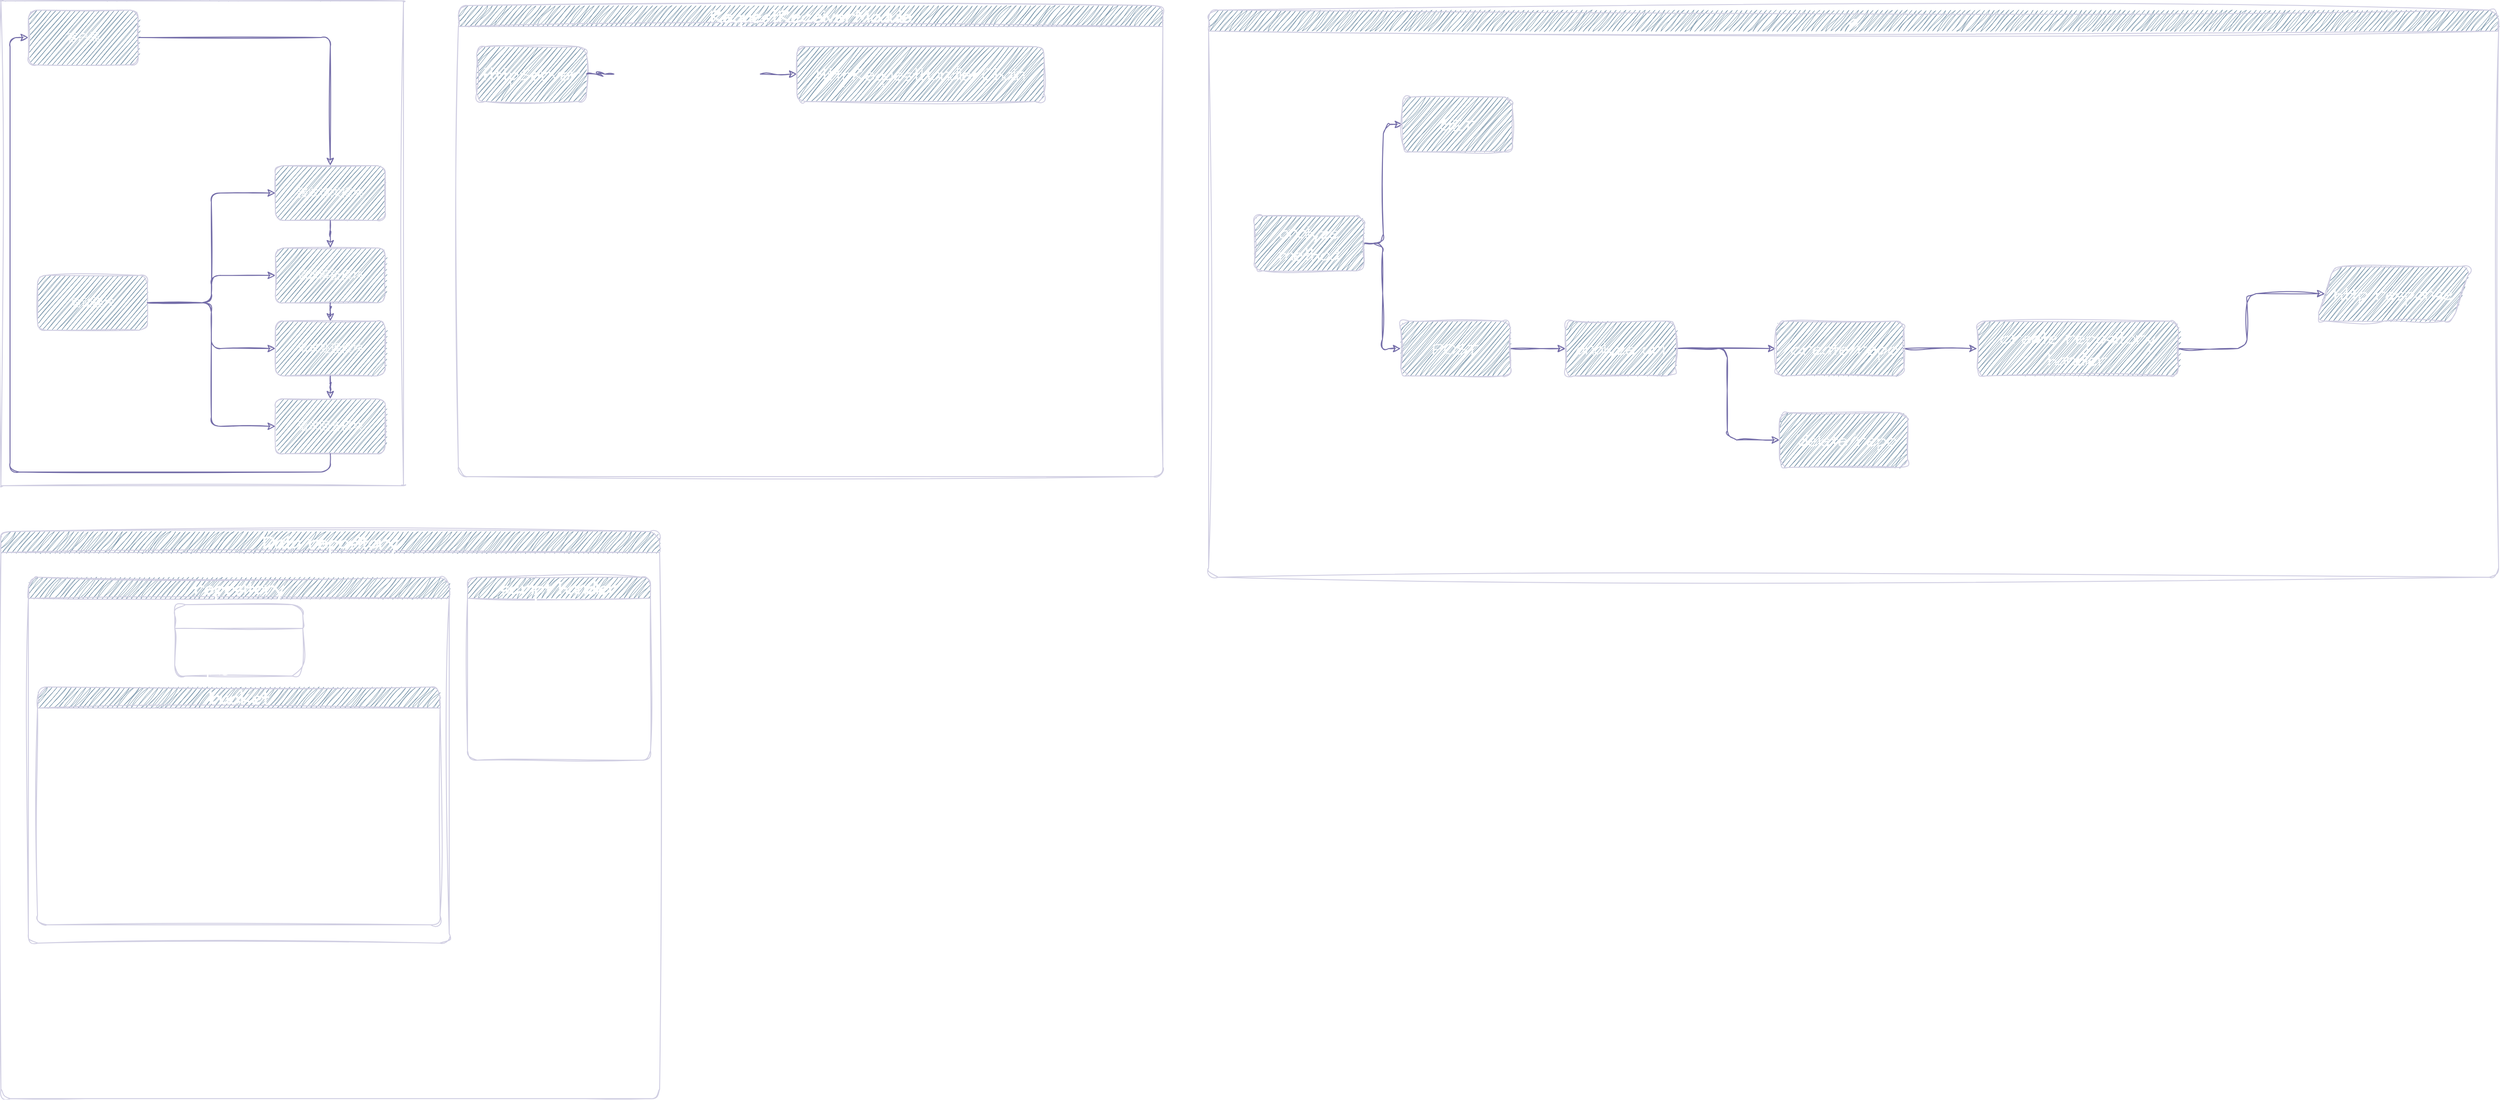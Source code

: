 <mxfile version="20.5.3" type="embed"><diagram name="第 1 页" id="j3XViWv7Z2x4sv4psIhH"><mxGraphModel dx="755" dy="382" grid="1" gridSize="10" guides="1" tooltips="1" connect="1" arrows="1" fold="1" page="1" pageScale="1" pageWidth="827" pageHeight="1169" math="0" shadow="0"><root><mxCell id="0"/><mxCell id="1" parent="0"/><mxCell id="42" value="" style="swimlane;startSize=0;rounded=1;sketch=1;hachureGap=4;jiggle=2;strokeColor=#D0CEE2;fontFamily=Architects Daughter;fontSource=https%3A%2F%2Ffonts.googleapis.com%2Fcss%3Ffamily%3DArchitects%2BDaughter;fontSize=20;fontColor=#FFFFFF;fillColor=#5D7F99;" parent="1" vertex="1"><mxGeometry x="30" y="20" width="440" height="530" as="geometry"/></mxCell><mxCell id="z0B_1MBxLSLZRJ2WrU6A-1" value="启动模块" style="rounded=1;whiteSpace=wrap;html=1;sketch=1;fillColor=#5D7F99;strokeColor=#D0CEE2;fontColor=#FFFFFF;" parent="42" vertex="1"><mxGeometry x="40" y="300" width="120" height="60" as="geometry"/></mxCell><mxCell id="z0B_1MBxLSLZRJ2WrU6A-2" value="&lt;font color=&quot;#ffffff&quot;&gt;接收请求模块&lt;/font&gt;" style="rounded=1;whiteSpace=wrap;html=1;sketch=1;fillColor=#5D7F99;strokeColor=#D0CEE2;fontColor=#1A1A1A;" parent="42" vertex="1"><mxGeometry x="300" y="180" width="120" height="60" as="geometry"/></mxCell><mxCell id="z0B_1MBxLSLZRJ2WrU6A-6" style="edgeStyle=orthogonalEdgeStyle;rounded=1;orthogonalLoop=1;jettySize=auto;html=1;exitX=1;exitY=0.5;exitDx=0;exitDy=0;entryX=0;entryY=0.5;entryDx=0;entryDy=0;sketch=1;strokeColor=#736CA8;fontColor=#1A1A1A;" parent="42" source="z0B_1MBxLSLZRJ2WrU6A-1" target="z0B_1MBxLSLZRJ2WrU6A-2" edge="1"><mxGeometry relative="1" as="geometry"/></mxCell><mxCell id="z0B_1MBxLSLZRJ2WrU6A-3" value="请求解析模块" style="rounded=1;whiteSpace=wrap;html=1;sketch=1;fillColor=#5D7F99;strokeColor=#D0CEE2;fontColor=#FFFFFF;" parent="42" vertex="1"><mxGeometry x="300" y="270" width="120" height="60" as="geometry"/></mxCell><mxCell id="z0B_1MBxLSLZRJ2WrU6A-9" style="edgeStyle=orthogonalEdgeStyle;rounded=1;orthogonalLoop=1;jettySize=auto;html=1;exitX=1;exitY=0.5;exitDx=0;exitDy=0;sketch=1;strokeColor=#736CA8;fontColor=#1A1A1A;" parent="42" source="z0B_1MBxLSLZRJ2WrU6A-1" target="z0B_1MBxLSLZRJ2WrU6A-3" edge="1"><mxGeometry relative="1" as="geometry"/></mxCell><mxCell id="z0B_1MBxLSLZRJ2WrU6A-12" style="edgeStyle=orthogonalEdgeStyle;rounded=1;orthogonalLoop=1;jettySize=auto;html=1;sketch=1;strokeColor=#736CA8;fontColor=#1A1A1A;" parent="42" source="z0B_1MBxLSLZRJ2WrU6A-2" target="z0B_1MBxLSLZRJ2WrU6A-3" edge="1"><mxGeometry relative="1" as="geometry"/></mxCell><mxCell id="z0B_1MBxLSLZRJ2WrU6A-4" value="请求处理模块" style="rounded=1;whiteSpace=wrap;html=1;sketch=1;fillColor=#5D7F99;strokeColor=#D0CEE2;fontColor=#FFFFFF;" parent="42" vertex="1"><mxGeometry x="300" y="350" width="120" height="60" as="geometry"/></mxCell><mxCell id="z0B_1MBxLSLZRJ2WrU6A-10" style="edgeStyle=orthogonalEdgeStyle;rounded=1;orthogonalLoop=1;jettySize=auto;html=1;exitX=1;exitY=0.5;exitDx=0;exitDy=0;entryX=0;entryY=0.5;entryDx=0;entryDy=0;sketch=1;strokeColor=#736CA8;fontColor=#1A1A1A;" parent="42" source="z0B_1MBxLSLZRJ2WrU6A-1" target="z0B_1MBxLSLZRJ2WrU6A-4" edge="1"><mxGeometry relative="1" as="geometry"/></mxCell><mxCell id="z0B_1MBxLSLZRJ2WrU6A-13" style="edgeStyle=orthogonalEdgeStyle;rounded=1;orthogonalLoop=1;jettySize=auto;html=1;sketch=1;strokeColor=#736CA8;fontColor=#1A1A1A;" parent="42" source="z0B_1MBxLSLZRJ2WrU6A-3" target="z0B_1MBxLSLZRJ2WrU6A-4" edge="1"><mxGeometry relative="1" as="geometry"/></mxCell><mxCell id="z0B_1MBxLSLZRJ2WrU6A-5" value="请求回复模块" style="rounded=1;whiteSpace=wrap;html=1;sketch=1;fillColor=#5D7F99;strokeColor=#D0CEE2;fontColor=#FFFFFF;" parent="42" vertex="1"><mxGeometry x="300" y="435" width="120" height="60" as="geometry"/></mxCell><mxCell id="z0B_1MBxLSLZRJ2WrU6A-11" style="edgeStyle=orthogonalEdgeStyle;rounded=1;orthogonalLoop=1;jettySize=auto;html=1;exitX=1;exitY=0.5;exitDx=0;exitDy=0;entryX=0;entryY=0.5;entryDx=0;entryDy=0;sketch=1;strokeColor=#736CA8;fontColor=#1A1A1A;" parent="42" source="z0B_1MBxLSLZRJ2WrU6A-1" target="z0B_1MBxLSLZRJ2WrU6A-5" edge="1"><mxGeometry relative="1" as="geometry"/></mxCell><mxCell id="z0B_1MBxLSLZRJ2WrU6A-14" style="edgeStyle=orthogonalEdgeStyle;rounded=1;orthogonalLoop=1;jettySize=auto;html=1;sketch=1;strokeColor=#736CA8;fontColor=#1A1A1A;" parent="42" source="z0B_1MBxLSLZRJ2WrU6A-4" target="z0B_1MBxLSLZRJ2WrU6A-5" edge="1"><mxGeometry relative="1" as="geometry"/></mxCell><mxCell id="z0B_1MBxLSLZRJ2WrU6A-17" style="edgeStyle=orthogonalEdgeStyle;rounded=1;orthogonalLoop=1;jettySize=auto;html=1;entryX=0.5;entryY=0;entryDx=0;entryDy=0;sketch=1;strokeColor=#736CA8;fontColor=#1A1A1A;" parent="42" source="z0B_1MBxLSLZRJ2WrU6A-15" target="z0B_1MBxLSLZRJ2WrU6A-2" edge="1"><mxGeometry relative="1" as="geometry"/></mxCell><mxCell id="z0B_1MBxLSLZRJ2WrU6A-15" value="&lt;font color=&quot;#ffffff&quot;&gt;客户端&lt;/font&gt;" style="rounded=1;whiteSpace=wrap;html=1;sketch=1;fillColor=#5D7F99;strokeColor=#D0CEE2;fontColor=#1A1A1A;" parent="42" vertex="1"><mxGeometry x="30" y="10" width="120" height="60" as="geometry"/></mxCell><mxCell id="z0B_1MBxLSLZRJ2WrU6A-19" style="edgeStyle=orthogonalEdgeStyle;rounded=1;orthogonalLoop=1;jettySize=auto;html=1;exitX=0.5;exitY=1;exitDx=0;exitDy=0;entryX=0;entryY=0.5;entryDx=0;entryDy=0;sketch=1;strokeColor=#736CA8;fontColor=#1A1A1A;" parent="42" source="z0B_1MBxLSLZRJ2WrU6A-5" target="z0B_1MBxLSLZRJ2WrU6A-15" edge="1"><mxGeometry relative="1" as="geometry"/></mxCell><mxCell id="43" value="RequestReceiverModule" style="swimlane;whiteSpace=wrap;html=1;rounded=1;sketch=1;hachureGap=4;jiggle=2;strokeColor=#D0CEE2;fontFamily=Architects Daughter;fontSource=https%3A%2F%2Ffonts.googleapis.com%2Fcss%3Ffamily%3DArchitects%2BDaughter;fontSize=20;fontColor=#FFFFFF;fillColor=#5D7F99;" parent="1" vertex="1"><mxGeometry x="530" y="25" width="770" height="515" as="geometry"/></mxCell><mxCell id="48" style="edgeStyle=orthogonalEdgeStyle;rounded=1;sketch=1;hachureGap=4;jiggle=2;orthogonalLoop=1;jettySize=auto;html=1;entryX=0;entryY=0.5;entryDx=0;entryDy=0;strokeColor=#736CA8;fontFamily=Architects Daughter;fontSource=https%3A%2F%2Ffonts.googleapis.com%2Fcss%3Ffamily%3DArchitects%2BDaughter;fontSize=16;fontColor=#FFFFFF;startArrow=none;" parent="43" source="49" target="47" edge="1"><mxGeometry relative="1" as="geometry"/></mxCell><mxCell id="44" value="HttpServer" style="rounded=1;whiteSpace=wrap;html=1;sketch=1;hachureGap=4;jiggle=2;strokeColor=#D0CEE2;fontFamily=Architects Daughter;fontSource=https%3A%2F%2Ffonts.googleapis.com%2Fcss%3Ffamily%3DArchitects%2BDaughter;fontSize=20;fontColor=#FFFFFF;fillColor=#5D7F99;" parent="43" vertex="1"><mxGeometry x="20" y="45" width="120" height="60" as="geometry"/></mxCell><mxCell id="47" value="HttpRequestHandlerChain" style="rounded=1;whiteSpace=wrap;html=1;sketch=1;hachureGap=4;jiggle=2;strokeColor=#D0CEE2;fontFamily=Architects Daughter;fontSource=https%3A%2F%2Ffonts.googleapis.com%2Fcss%3Ffamily%3DArchitects%2BDaughter;fontSize=20;fontColor=#FFFFFF;fillColor=#5D7F99;" parent="43" vertex="1"><mxGeometry x="370" y="45" width="270" height="60" as="geometry"/></mxCell><mxCell id="49" value="get http request" style="text;html=1;strokeColor=none;fillColor=none;align=center;verticalAlign=middle;whiteSpace=wrap;rounded=0;sketch=1;hachureGap=4;jiggle=2;fontFamily=Architects Daughter;fontSource=https%3A%2F%2Ffonts.googleapis.com%2Fcss%3Ffamily%3DArchitects%2BDaughter;fontSize=20;fontColor=#FFFFFF;" parent="43" vertex="1"><mxGeometry x="170" y="60" width="160" height="30" as="geometry"/></mxCell><mxCell id="50" value="" style="edgeStyle=orthogonalEdgeStyle;rounded=1;sketch=1;hachureGap=4;jiggle=2;orthogonalLoop=1;jettySize=auto;html=1;entryX=0;entryY=0.5;entryDx=0;entryDy=0;strokeColor=#736CA8;fontFamily=Architects Daughter;fontSource=https%3A%2F%2Ffonts.googleapis.com%2Fcss%3Ffamily%3DArchitects%2BDaughter;fontSize=16;fontColor=#FFFFFF;endArrow=none;" parent="43" source="44" target="49" edge="1"><mxGeometry relative="1" as="geometry"><mxPoint x="670" y="100" as="sourcePoint"/><mxPoint x="900" y="100" as="targetPoint"/></mxGeometry></mxCell><mxCell id="51" value="&lt;span style=&quot;font-weight: 400;&quot;&gt;a&lt;/span&gt;" style="swimlane;whiteSpace=wrap;html=1;rounded=1;sketch=1;hachureGap=4;jiggle=2;strokeColor=#D0CEE2;fontFamily=Architects Daughter;fontSource=https%3A%2F%2Ffonts.googleapis.com%2Fcss%3Ffamily%3DArchitects%2BDaughter;fontSize=20;fontColor=#FFFFFF;fillColor=#5D7F99;" parent="1" vertex="1"><mxGeometry x="1350" y="30" width="1410" height="620" as="geometry"/></mxCell><mxCell id="56" style="edgeStyle=orthogonalEdgeStyle;rounded=1;sketch=1;hachureGap=4;jiggle=2;orthogonalLoop=1;jettySize=auto;html=1;entryX=0;entryY=0.5;entryDx=0;entryDy=0;strokeColor=#736CA8;fontFamily=Architects Daughter;fontSource=https%3A%2F%2Ffonts.googleapis.com%2Fcss%3Ffamily%3DArchitects%2BDaughter;fontSize=16;fontColor=#FFFFFF;" parent="51" source="52" target="53" edge="1"><mxGeometry relative="1" as="geometry"/></mxCell><mxCell id="57" style="edgeStyle=orthogonalEdgeStyle;rounded=1;sketch=1;hachureGap=4;jiggle=2;orthogonalLoop=1;jettySize=auto;html=1;entryX=0;entryY=0.5;entryDx=0;entryDy=0;strokeColor=#736CA8;fontFamily=Architects Daughter;fontSource=https%3A%2F%2Ffonts.googleapis.com%2Fcss%3Ffamily%3DArchitects%2BDaughter;fontSize=16;fontColor=#FFFFFF;" parent="51" source="52" target="55" edge="1"><mxGeometry relative="1" as="geometry"/></mxCell><mxCell id="52" value="analyze method" style="rounded=1;whiteSpace=wrap;html=1;sketch=1;hachureGap=4;jiggle=2;strokeColor=#D0CEE2;fontFamily=Architects Daughter;fontSource=https%3A%2F%2Ffonts.googleapis.com%2Fcss%3Ffamily%3DArchitects%2BDaughter;fontSize=20;fontColor=#FFFFFF;fillColor=#5D7F99;" parent="51" vertex="1"><mxGeometry x="50" y="225" width="120" height="60" as="geometry"/></mxCell><mxCell id="53" value="GET" style="rounded=1;whiteSpace=wrap;html=1;sketch=1;hachureGap=4;jiggle=2;strokeColor=#D0CEE2;fontFamily=Architects Daughter;fontSource=https%3A%2F%2Ffonts.googleapis.com%2Fcss%3Ffamily%3DArchitects%2BDaughter;fontSize=20;fontColor=#FFFFFF;fillColor=#5D7F99;" parent="51" vertex="1"><mxGeometry x="212" y="95" width="120" height="60" as="geometry"/></mxCell><mxCell id="59" style="edgeStyle=orthogonalEdgeStyle;rounded=1;sketch=1;hachureGap=4;jiggle=2;orthogonalLoop=1;jettySize=auto;html=1;entryX=0;entryY=0.5;entryDx=0;entryDy=0;strokeColor=#736CA8;fontFamily=Architects Daughter;fontSource=https%3A%2F%2Ffonts.googleapis.com%2Fcss%3Ffamily%3DArchitects%2BDaughter;fontSize=16;fontColor=#FFFFFF;" parent="51" source="55" target="58" edge="1"><mxGeometry relative="1" as="geometry"/></mxCell><mxCell id="55" value="POST" style="rounded=1;whiteSpace=wrap;html=1;sketch=1;hachureGap=4;jiggle=2;strokeColor=#D0CEE2;fontFamily=Architects Daughter;fontSource=https%3A%2F%2Ffonts.googleapis.com%2Fcss%3Ffamily%3DArchitects%2BDaughter;fontSize=20;fontColor=#FFFFFF;fillColor=#5D7F99;" parent="51" vertex="1"><mxGeometry x="210" y="340" width="120" height="60" as="geometry"/></mxCell><mxCell id="61" style="edgeStyle=orthogonalEdgeStyle;rounded=1;sketch=1;hachureGap=4;jiggle=2;orthogonalLoop=1;jettySize=auto;html=1;strokeColor=#736CA8;fontFamily=Architects Daughter;fontSource=https%3A%2F%2Ffonts.googleapis.com%2Fcss%3Ffamily%3DArchitects%2BDaughter;fontSize=16;fontColor=#FFFFFF;" parent="51" source="58" target="60" edge="1"><mxGeometry relative="1" as="geometry"/></mxCell><mxCell id="66" style="edgeStyle=orthogonalEdgeStyle;rounded=1;sketch=1;hachureGap=4;jiggle=2;orthogonalLoop=1;jettySize=auto;html=1;entryX=0;entryY=0.5;entryDx=0;entryDy=0;strokeColor=#736CA8;fontFamily=Architects Daughter;fontSource=https%3A%2F%2Ffonts.googleapis.com%2Fcss%3Ffamily%3DArchitects%2BDaughter;fontSize=16;fontColor=#FFFFFF;" parent="51" source="58" target="65" edge="1"><mxGeometry relative="1" as="geometry"/></mxCell><mxCell id="58" value="analyze uri" style="rounded=1;whiteSpace=wrap;html=1;sketch=1;hachureGap=4;jiggle=2;strokeColor=#D0CEE2;fontFamily=Architects Daughter;fontSource=https%3A%2F%2Ffonts.googleapis.com%2Fcss%3Ffamily%3DArchitects%2BDaughter;fontSize=20;fontColor=#FFFFFF;fillColor=#5D7F99;" parent="51" vertex="1"><mxGeometry x="390" y="340" width="120" height="60" as="geometry"/></mxCell><mxCell id="68" style="edgeStyle=orthogonalEdgeStyle;rounded=1;sketch=1;hachureGap=4;jiggle=2;orthogonalLoop=1;jettySize=auto;html=1;entryX=0;entryY=0.5;entryDx=0;entryDy=0;strokeColor=#736CA8;fontFamily=Architects Daughter;fontSource=https%3A%2F%2Ffonts.googleapis.com%2Fcss%3Ffamily%3DArchitects%2BDaughter;fontSize=16;fontColor=#FFFFFF;" parent="51" source="60" target="67" edge="1"><mxGeometry relative="1" as="geometry"/></mxCell><mxCell id="60" value="/create/repo" style="rounded=1;whiteSpace=wrap;html=1;sketch=1;hachureGap=4;jiggle=2;strokeColor=#D0CEE2;fontFamily=Architects Daughter;fontSource=https%3A%2F%2Ffonts.googleapis.com%2Fcss%3Ffamily%3DArchitects%2BDaughter;fontSize=20;fontColor=#FFFFFF;fillColor=#5D7F99;" parent="51" vertex="1"><mxGeometry x="620" y="340" width="140" height="60" as="geometry"/></mxCell><mxCell id="64" value="http response" style="shape=parallelogram;perimeter=parallelogramPerimeter;whiteSpace=wrap;html=1;fixedSize=1;rounded=1;sketch=1;hachureGap=4;jiggle=2;strokeColor=#D0CEE2;fontFamily=Architects Daughter;fontSource=https%3A%2F%2Ffonts.googleapis.com%2Fcss%3Ffamily%3DArchitects%2BDaughter;fontSize=20;fontColor=#FFFFFF;fillColor=#5D7F99;" parent="51" vertex="1"><mxGeometry x="1210" y="280" width="170" height="60" as="geometry"/></mxCell><mxCell id="65" value="/delete/repo" style="rounded=1;whiteSpace=wrap;html=1;sketch=1;hachureGap=4;jiggle=2;strokeColor=#D0CEE2;fontFamily=Architects Daughter;fontSource=https%3A%2F%2Ffonts.googleapis.com%2Fcss%3Ffamily%3DArchitects%2BDaughter;fontSize=20;fontColor=#FFFFFF;fillColor=#5D7F99;" parent="51" vertex="1"><mxGeometry x="624" y="440" width="140" height="60" as="geometry"/></mxCell><mxCell id="70" style="edgeStyle=orthogonalEdgeStyle;rounded=1;sketch=1;hachureGap=4;jiggle=2;orthogonalLoop=1;jettySize=auto;html=1;entryX=0;entryY=0.5;entryDx=0;entryDy=0;strokeColor=#736CA8;fontFamily=Architects Daughter;fontSource=https%3A%2F%2Ffonts.googleapis.com%2Fcss%3Ffamily%3DArchitects%2BDaughter;fontSize=16;fontColor=#FFFFFF;" parent="51" source="67" target="64" edge="1"><mxGeometry relative="1" as="geometry"/></mxCell><mxCell id="67" value="create&amp;nbsp;repository handler" style="rounded=1;whiteSpace=wrap;html=1;sketch=1;hachureGap=4;jiggle=2;strokeColor=#D0CEE2;fontFamily=Architects Daughter;fontSource=https%3A%2F%2Ffonts.googleapis.com%2Fcss%3Ffamily%3DArchitects%2BDaughter;fontSize=20;fontColor=#FFFFFF;fillColor=#5D7F99;" parent="51" vertex="1"><mxGeometry x="840" y="340" width="220" height="60" as="geometry"/></mxCell><mxCell id="73" value="Data repository" style="swimlane;whiteSpace=wrap;html=1;rounded=1;sketch=1;hachureGap=4;jiggle=2;strokeColor=#D0CEE2;fontFamily=Architects Daughter;fontSource=https%3A%2F%2Ffonts.googleapis.com%2Fcss%3Ffamily%3DArchitects%2BDaughter;fontSize=20;fontColor=#FFFFFF;fillColor=#5D7F99;" parent="1" vertex="1"><mxGeometry x="30" y="600" width="720" height="620" as="geometry"/></mxCell><mxCell id="74" value="repository" style="swimlane;whiteSpace=wrap;html=1;rounded=1;sketch=1;hachureGap=4;jiggle=2;strokeColor=#D0CEE2;fontFamily=Architects Daughter;fontSource=https%3A%2F%2Ffonts.googleapis.com%2Fcss%3Ffamily%3DArchitects%2BDaughter;fontSize=20;fontColor=#FFFFFF;fillColor=#5D7F99;" parent="73" vertex="1"><mxGeometry x="30" y="50" width="460" height="400" as="geometry"/></mxCell><mxCell id="76" value="Attributes" style="swimlane;fontStyle=0;childLayout=stackLayout;horizontal=1;startSize=26;fillColor=none;horizontalStack=0;resizeParent=1;resizeParentMax=0;resizeLast=0;collapsible=1;marginBottom=0;html=1;rounded=1;sketch=1;hachureGap=4;jiggle=2;strokeColor=#D0CEE2;fontFamily=Architects Daughter;fontSource=https%3A%2F%2Ffonts.googleapis.com%2Fcss%3Ffamily%3DArchitects%2BDaughter;fontSize=20;fontColor=#FFFFFF;" parent="74" vertex="1"><mxGeometry x="160" y="30" width="140" height="78" as="geometry"/></mxCell><mxCell id="77" value="name" style="text;strokeColor=none;fillColor=none;align=left;verticalAlign=top;spacingLeft=4;spacingRight=4;overflow=hidden;rotatable=0;points=[[0,0.5],[1,0.5]];portConstraint=eastwest;whiteSpace=wrap;html=1;rounded=1;sketch=1;hachureGap=4;jiggle=2;fontFamily=Architects Daughter;fontSource=https%3A%2F%2Ffonts.googleapis.com%2Fcss%3Ffamily%3DArchitects%2BDaughter;fontSize=20;fontColor=#FFFFFF;" parent="76" vertex="1"><mxGeometry y="26" width="140" height="26" as="geometry"/></mxCell><mxCell id="78" value="engine" style="text;strokeColor=none;fillColor=none;align=left;verticalAlign=top;spacingLeft=4;spacingRight=4;overflow=hidden;rotatable=0;points=[[0,0.5],[1,0.5]];portConstraint=eastwest;whiteSpace=wrap;html=1;rounded=1;sketch=1;hachureGap=4;jiggle=2;fontFamily=Architects Daughter;fontSource=https%3A%2F%2Ffonts.googleapis.com%2Fcss%3Ffamily%3DArchitects%2BDaughter;fontSize=20;fontColor=#FFFFFF;" parent="76" vertex="1"><mxGeometry y="52" width="140" height="26" as="geometry"/></mxCell><mxCell id="80" value="bucket" style="swimlane;whiteSpace=wrap;html=1;rounded=1;sketch=1;hachureGap=4;jiggle=2;strokeColor=#D0CEE2;fontFamily=Architects Daughter;fontSource=https%3A%2F%2Ffonts.googleapis.com%2Fcss%3Ffamily%3DArchitects%2BDaughter;fontSize=20;fontColor=#FFFFFF;fillColor=#5D7F99;" parent="74" vertex="1"><mxGeometry x="10" y="120" width="440" height="260" as="geometry"/></mxCell><mxCell id="81" value="script handler" style="swimlane;whiteSpace=wrap;html=1;rounded=1;sketch=1;hachureGap=4;jiggle=2;strokeColor=#D0CEE2;fontFamily=Architects Daughter;fontSource=https%3A%2F%2Ffonts.googleapis.com%2Fcss%3Ffamily%3DArchitects%2BDaughter;fontSize=20;fontColor=#FFFFFF;startSize=23;fillColor=#5D7F99;" vertex="1" parent="73"><mxGeometry x="510" y="50" width="200" height="200" as="geometry"/></mxCell></root></mxGraphModel></diagram></mxfile>